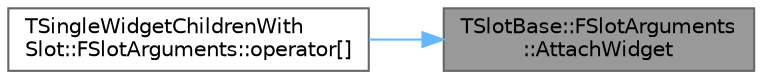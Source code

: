 digraph "TSlotBase::FSlotArguments::AttachWidget"
{
 // INTERACTIVE_SVG=YES
 // LATEX_PDF_SIZE
  bgcolor="transparent";
  edge [fontname=Helvetica,fontsize=10,labelfontname=Helvetica,labelfontsize=10];
  node [fontname=Helvetica,fontsize=10,shape=box,height=0.2,width=0.4];
  rankdir="RL";
  Node1 [id="Node000001",label="TSlotBase::FSlotArguments\l::AttachWidget",height=0.2,width=0.4,color="gray40", fillcolor="grey60", style="filled", fontcolor="black",tooltip="Attach the child widget the slot will own."];
  Node1 -> Node2 [id="edge1_Node000001_Node000002",dir="back",color="steelblue1",style="solid",tooltip=" "];
  Node2 [id="Node000002",label="TSingleWidgetChildrenWith\lSlot::FSlotArguments::operator[]",height=0.2,width=0.4,color="grey40", fillcolor="white", style="filled",URL="$d1/d1a/structTSingleWidgetChildrenWithSlot_1_1FSlotArguments.html#a1fc3e15aa4eee346ba496b9659c92c1f",tooltip=" "];
}
